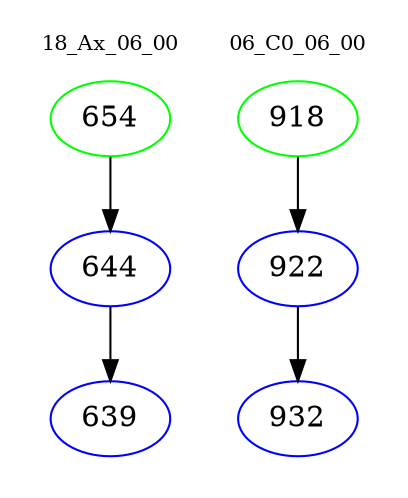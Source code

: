 digraph{
subgraph cluster_0 {
color = white
label = "18_Ax_06_00";
fontsize=10;
T0_654 [label="654", color="green"]
T0_654 -> T0_644 [color="black"]
T0_644 [label="644", color="blue"]
T0_644 -> T0_639 [color="black"]
T0_639 [label="639", color="blue"]
}
subgraph cluster_1 {
color = white
label = "06_C0_06_00";
fontsize=10;
T1_918 [label="918", color="green"]
T1_918 -> T1_922 [color="black"]
T1_922 [label="922", color="blue"]
T1_922 -> T1_932 [color="black"]
T1_932 [label="932", color="blue"]
}
}
